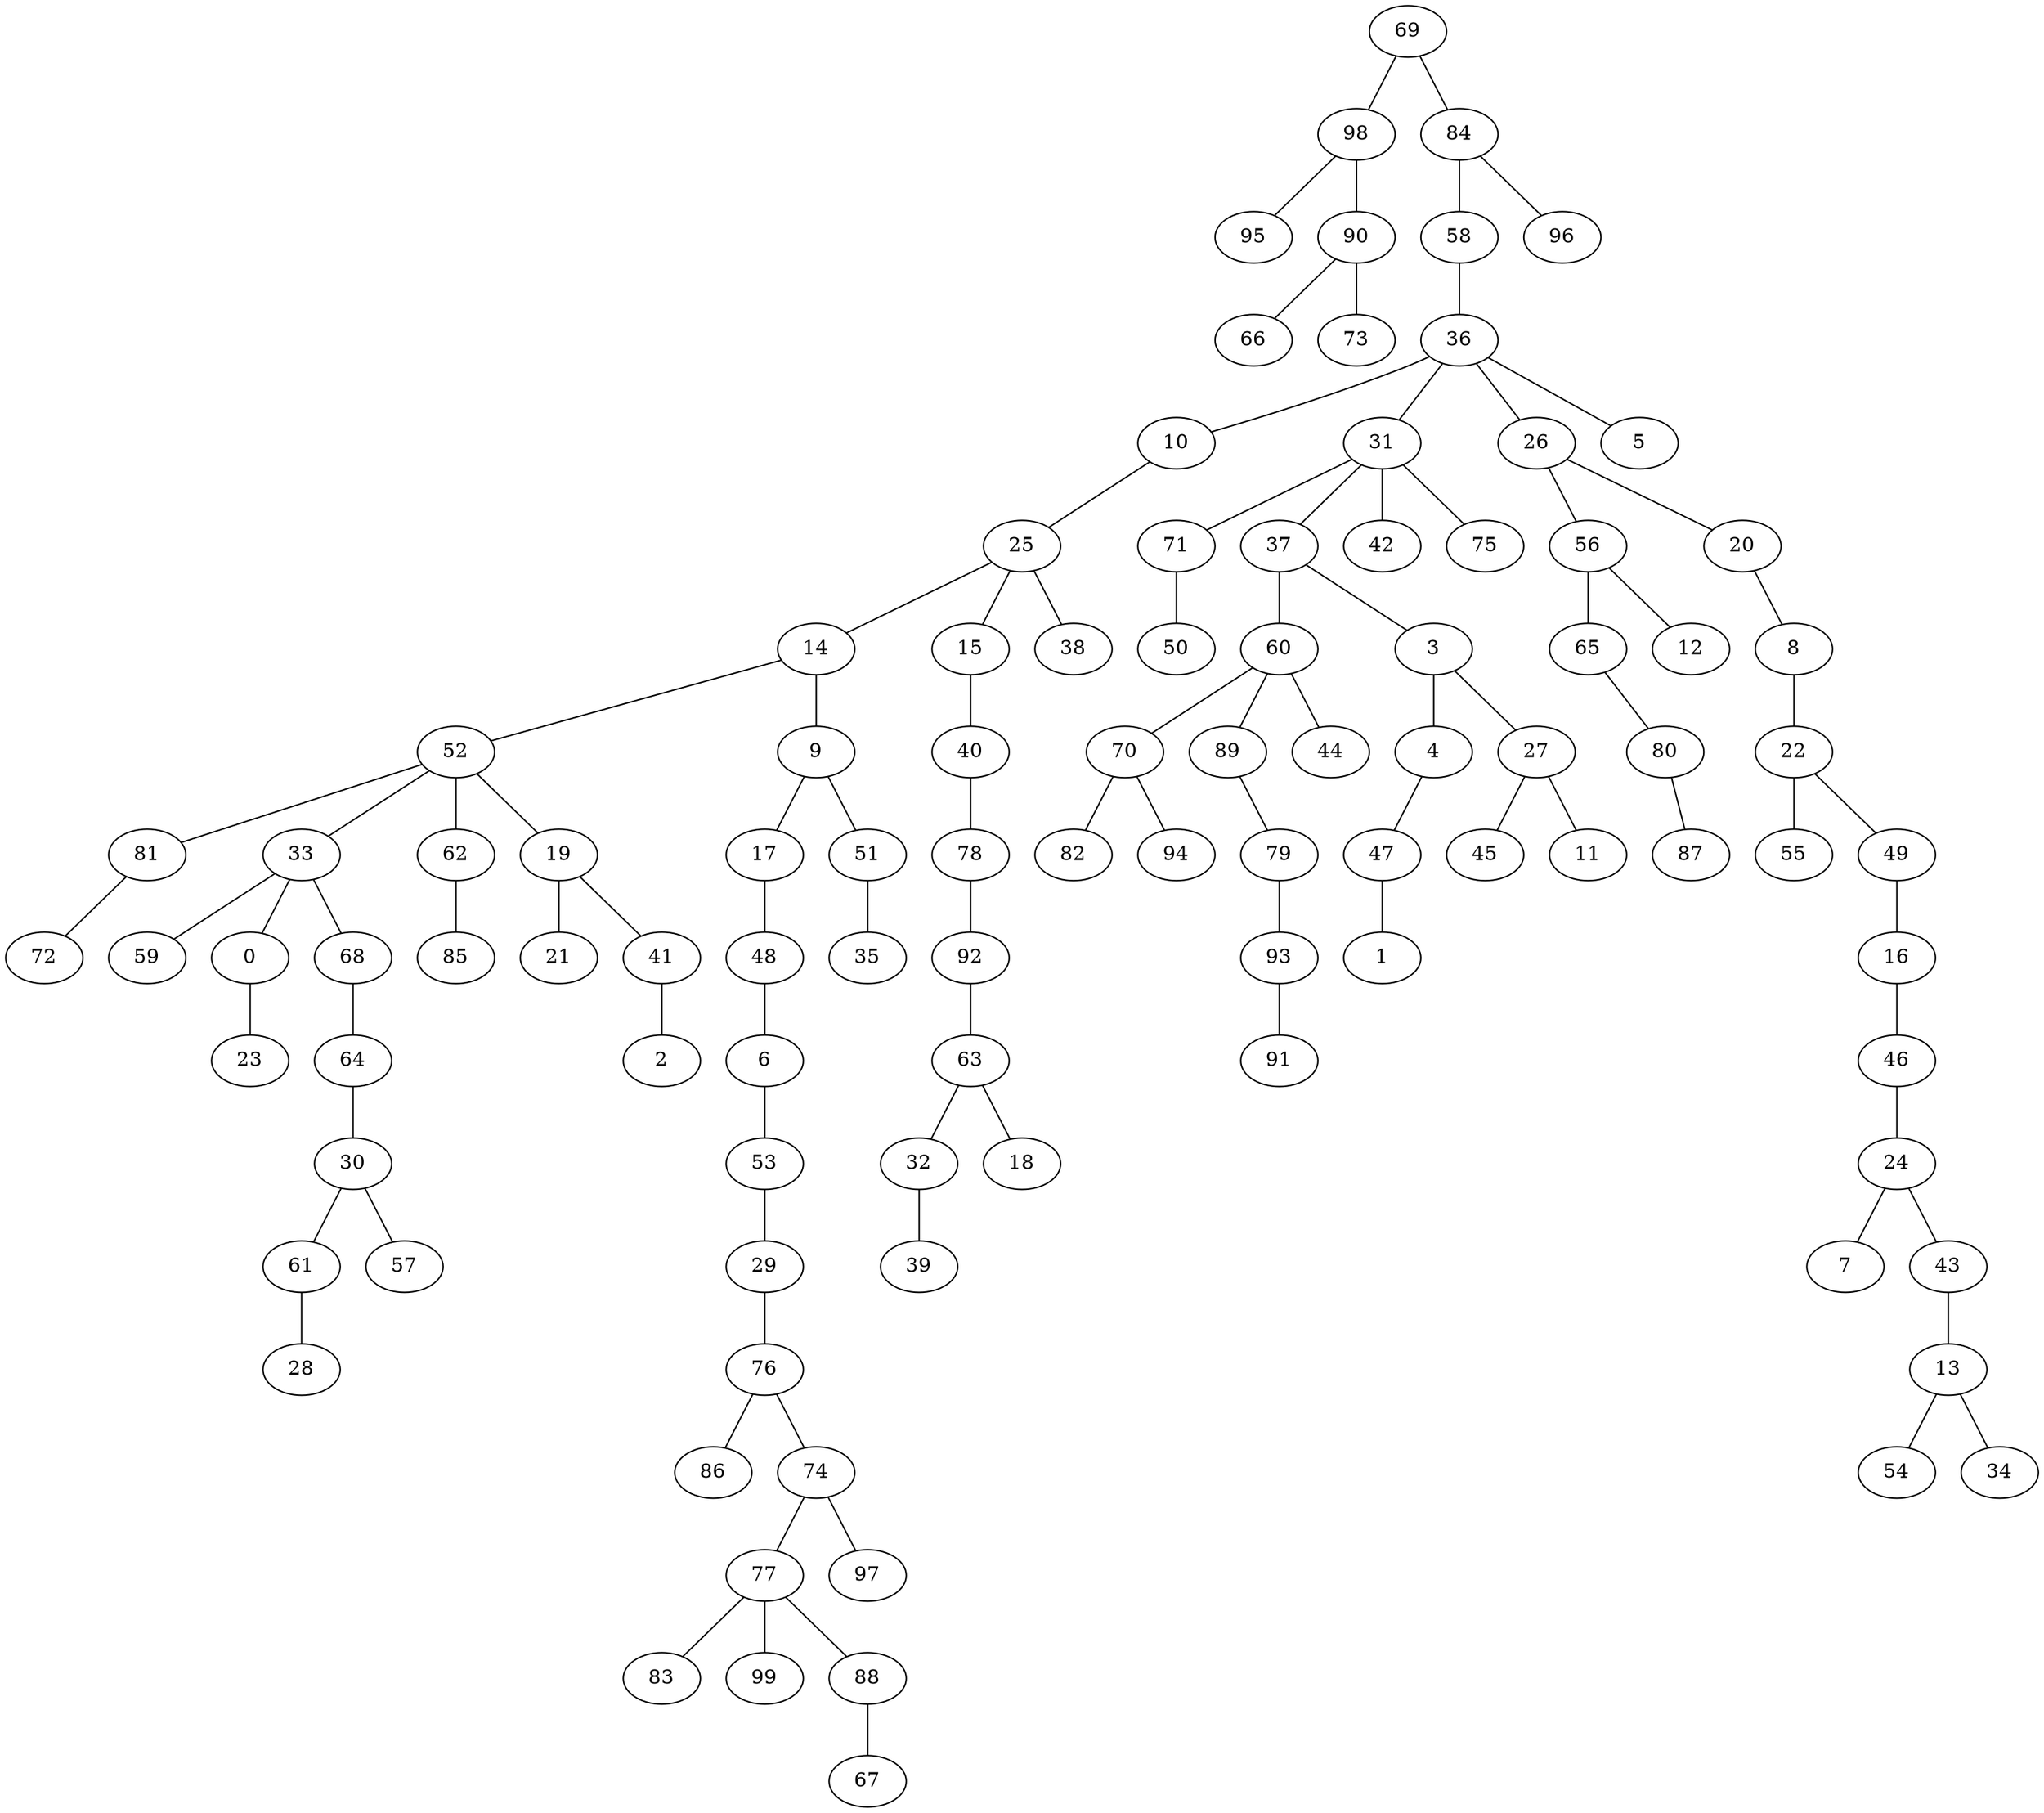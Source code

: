 graph grafoBarabasi_100_51_Prim  {
69;
98;
95;
90;
66;
84;
58;
36;
10;
31;
26;
56;
71;
25;
14;
52;
81;
37;
60;
72;
33;
59;
0;
23;
3;
62;
4;
19;
47;
21;
9;
15;
17;
48;
70;
6;
53;
29;
76;
86;
20;
8;
22;
55;
49;
16;
46;
24;
7;
50;
43;
13;
54;
34;
27;
45;
11;
65;
80;
87;
74;
77;
83;
99;
97;
68;
89;
79;
64;
30;
61;
28;
42;
1;
51;
35;
57;
40;
78;
92;
63;
32;
18;
39;
38;
88;
96;
41;
2;
82;
75;
5;
85;
44;
93;
91;
94;
67;
73;
12;
69 -- 98;
98 -- 95;
98 -- 90;
90 -- 66;
69 -- 84;
84 -- 58;
58 -- 36;
36 -- 10;
36 -- 31;
36 -- 26;
26 -- 56;
31 -- 71;
10 -- 25;
25 -- 14;
14 -- 52;
52 -- 81;
31 -- 37;
37 -- 60;
81 -- 72;
52 -- 33;
33 -- 59;
33 -- 0;
0 -- 23;
37 -- 3;
52 -- 62;
3 -- 4;
52 -- 19;
4 -- 47;
19 -- 21;
14 -- 9;
25 -- 15;
9 -- 17;
17 -- 48;
60 -- 70;
48 -- 6;
6 -- 53;
53 -- 29;
29 -- 76;
76 -- 86;
26 -- 20;
20 -- 8;
8 -- 22;
22 -- 55;
22 -- 49;
49 -- 16;
16 -- 46;
46 -- 24;
24 -- 7;
71 -- 50;
24 -- 43;
43 -- 13;
13 -- 54;
13 -- 34;
3 -- 27;
27 -- 45;
27 -- 11;
56 -- 65;
65 -- 80;
80 -- 87;
76 -- 74;
74 -- 77;
77 -- 83;
77 -- 99;
74 -- 97;
33 -- 68;
60 -- 89;
89 -- 79;
68 -- 64;
64 -- 30;
30 -- 61;
61 -- 28;
31 -- 42;
47 -- 1;
9 -- 51;
51 -- 35;
30 -- 57;
15 -- 40;
40 -- 78;
78 -- 92;
92 -- 63;
63 -- 32;
63 -- 18;
32 -- 39;
25 -- 38;
77 -- 88;
84 -- 96;
19 -- 41;
41 -- 2;
70 -- 82;
31 -- 75;
36 -- 5;
62 -- 85;
60 -- 44;
79 -- 93;
93 -- 91;
70 -- 94;
88 -- 67;
90 -- 73;
56 -- 12;
}
